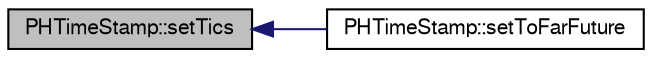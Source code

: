 digraph "PHTimeStamp::setTics"
{
  bgcolor="transparent";
  edge [fontname="FreeSans",fontsize="10",labelfontname="FreeSans",labelfontsize="10"];
  node [fontname="FreeSans",fontsize="10",shape=record];
  rankdir="LR";
  Node1 [label="PHTimeStamp::setTics",height=0.2,width=0.4,color="black", fillcolor="grey75", style="filled" fontcolor="black"];
  Node1 -> Node2 [dir="back",color="midnightblue",fontsize="10",style="solid",fontname="FreeSans"];
  Node2 [label="PHTimeStamp::setToFarFuture",height=0.2,width=0.4,color="black",URL="$da/dc2/classPHTimeStamp.html#acf0adad74c21cafb6b4cee8d97b0f623"];
}
